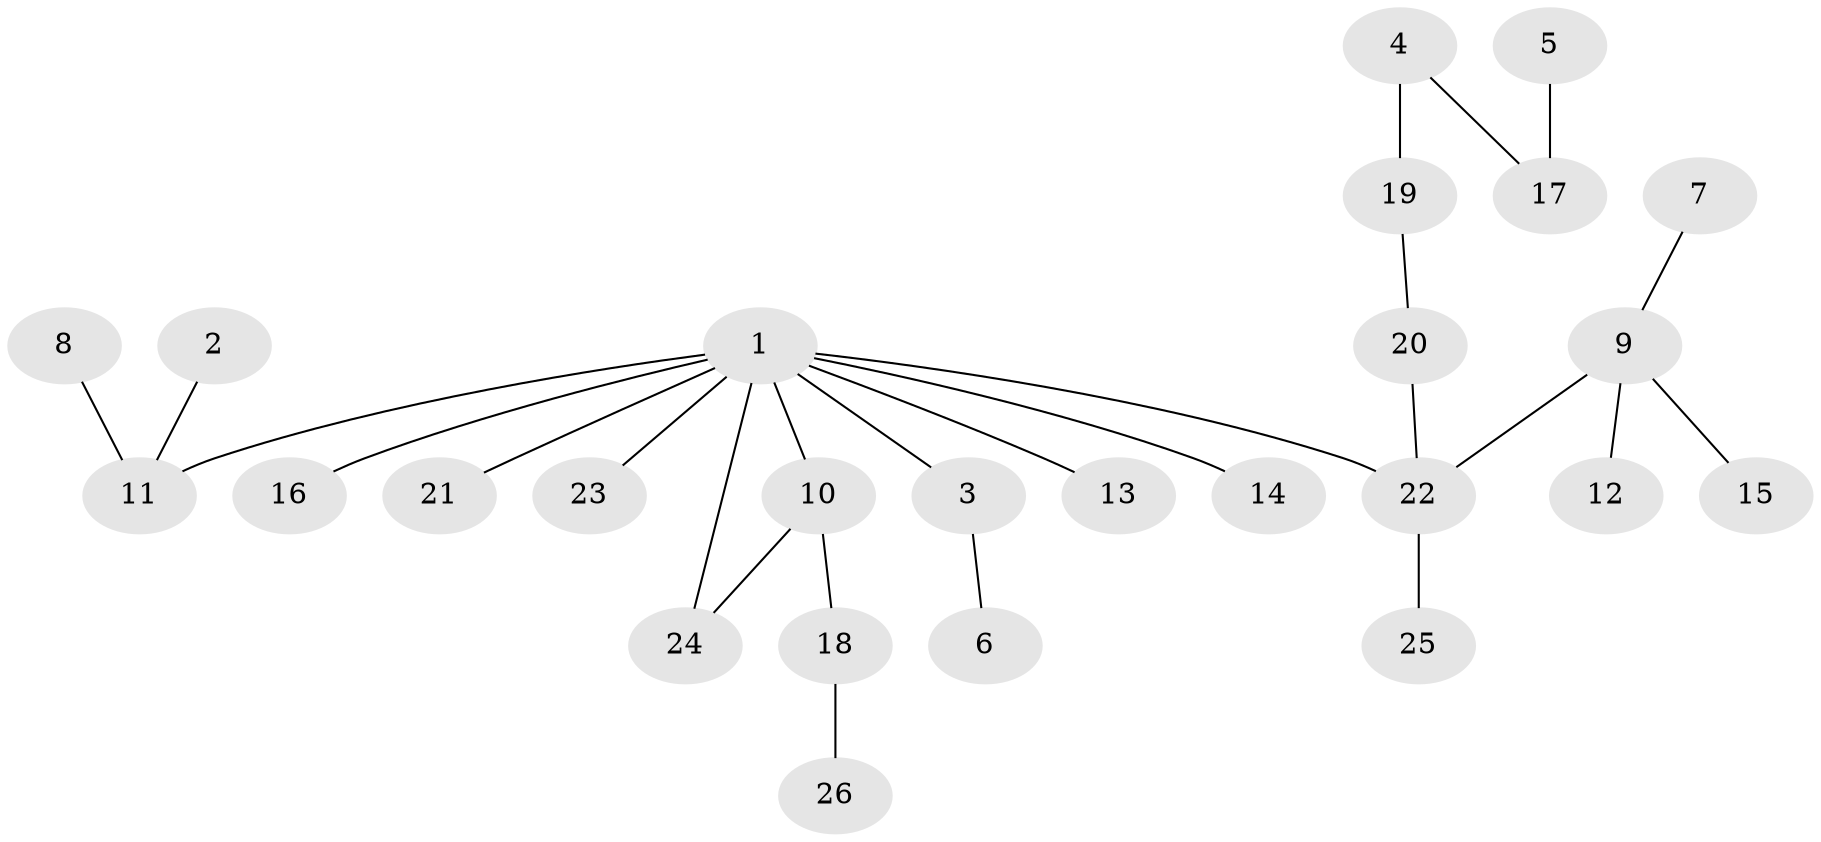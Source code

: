// original degree distribution, {5: 0.019230769230769232, 6: 0.038461538461538464, 3: 0.1346153846153846, 2: 0.28846153846153844, 4: 0.057692307692307696, 1: 0.46153846153846156}
// Generated by graph-tools (version 1.1) at 2025/25/03/09/25 03:25:29]
// undirected, 26 vertices, 26 edges
graph export_dot {
graph [start="1"]
  node [color=gray90,style=filled];
  1;
  2;
  3;
  4;
  5;
  6;
  7;
  8;
  9;
  10;
  11;
  12;
  13;
  14;
  15;
  16;
  17;
  18;
  19;
  20;
  21;
  22;
  23;
  24;
  25;
  26;
  1 -- 3 [weight=1.0];
  1 -- 10 [weight=1.0];
  1 -- 11 [weight=1.0];
  1 -- 13 [weight=1.0];
  1 -- 14 [weight=1.0];
  1 -- 16 [weight=1.0];
  1 -- 21 [weight=1.0];
  1 -- 22 [weight=1.0];
  1 -- 23 [weight=1.0];
  1 -- 24 [weight=1.0];
  2 -- 11 [weight=1.0];
  3 -- 6 [weight=1.0];
  4 -- 17 [weight=1.0];
  4 -- 19 [weight=1.0];
  5 -- 17 [weight=1.0];
  7 -- 9 [weight=1.0];
  8 -- 11 [weight=1.0];
  9 -- 12 [weight=1.0];
  9 -- 15 [weight=1.0];
  9 -- 22 [weight=1.0];
  10 -- 18 [weight=1.0];
  10 -- 24 [weight=1.0];
  18 -- 26 [weight=1.0];
  19 -- 20 [weight=1.0];
  20 -- 22 [weight=1.0];
  22 -- 25 [weight=1.0];
}
